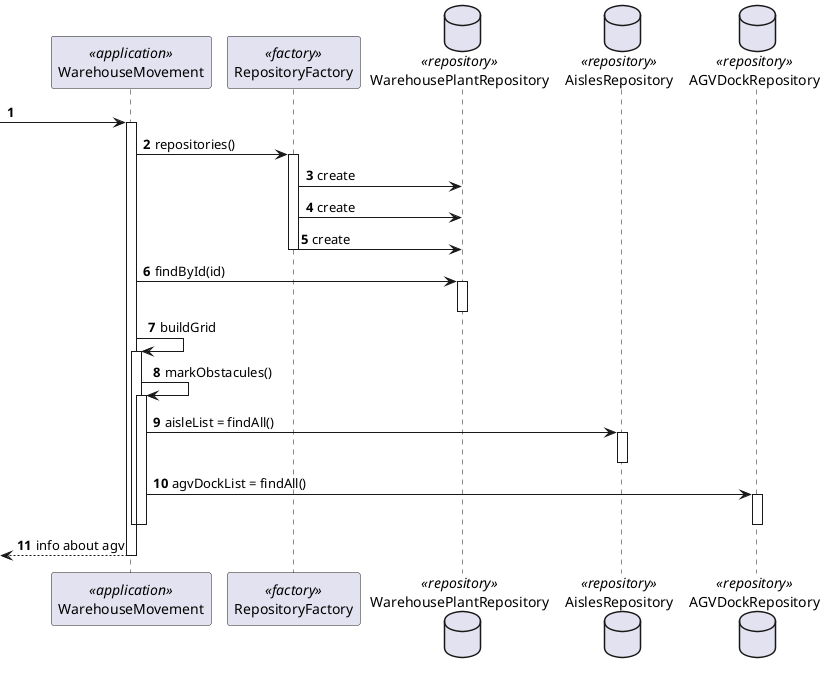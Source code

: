 @startuml

autonumber

participant WarehouseMovement as wm <<application>>
participant RepositoryFactory as factory <<factory>>

database WarehousePlantRepository as repository <<repository>>
database AislesRepository as aislerepository <<repository>>
database AGVDockRepository as agvrepository <<repository>>


 -> wm :
activate wm
wm -> factory : repositories()
activate factory
factory -> repository : create
factory -> repository : create
factory -> repository : create
deactivate factory
wm -> repository : findById(id)
activate repository
deactivate repository
wm -> wm : buildGrid
activate wm
wm -> wm : markObstacules()
activate wm
wm -> aislerepository : aisleList = findAll()
activate aislerepository
deactivate aislerepository
wm -> agvrepository : agvDockList = findAll()
activate agvrepository
deactivate agvrepository
deactivate wm
deactivate wm


 <-- wm : info about agv
 deactivate wm

@enduml